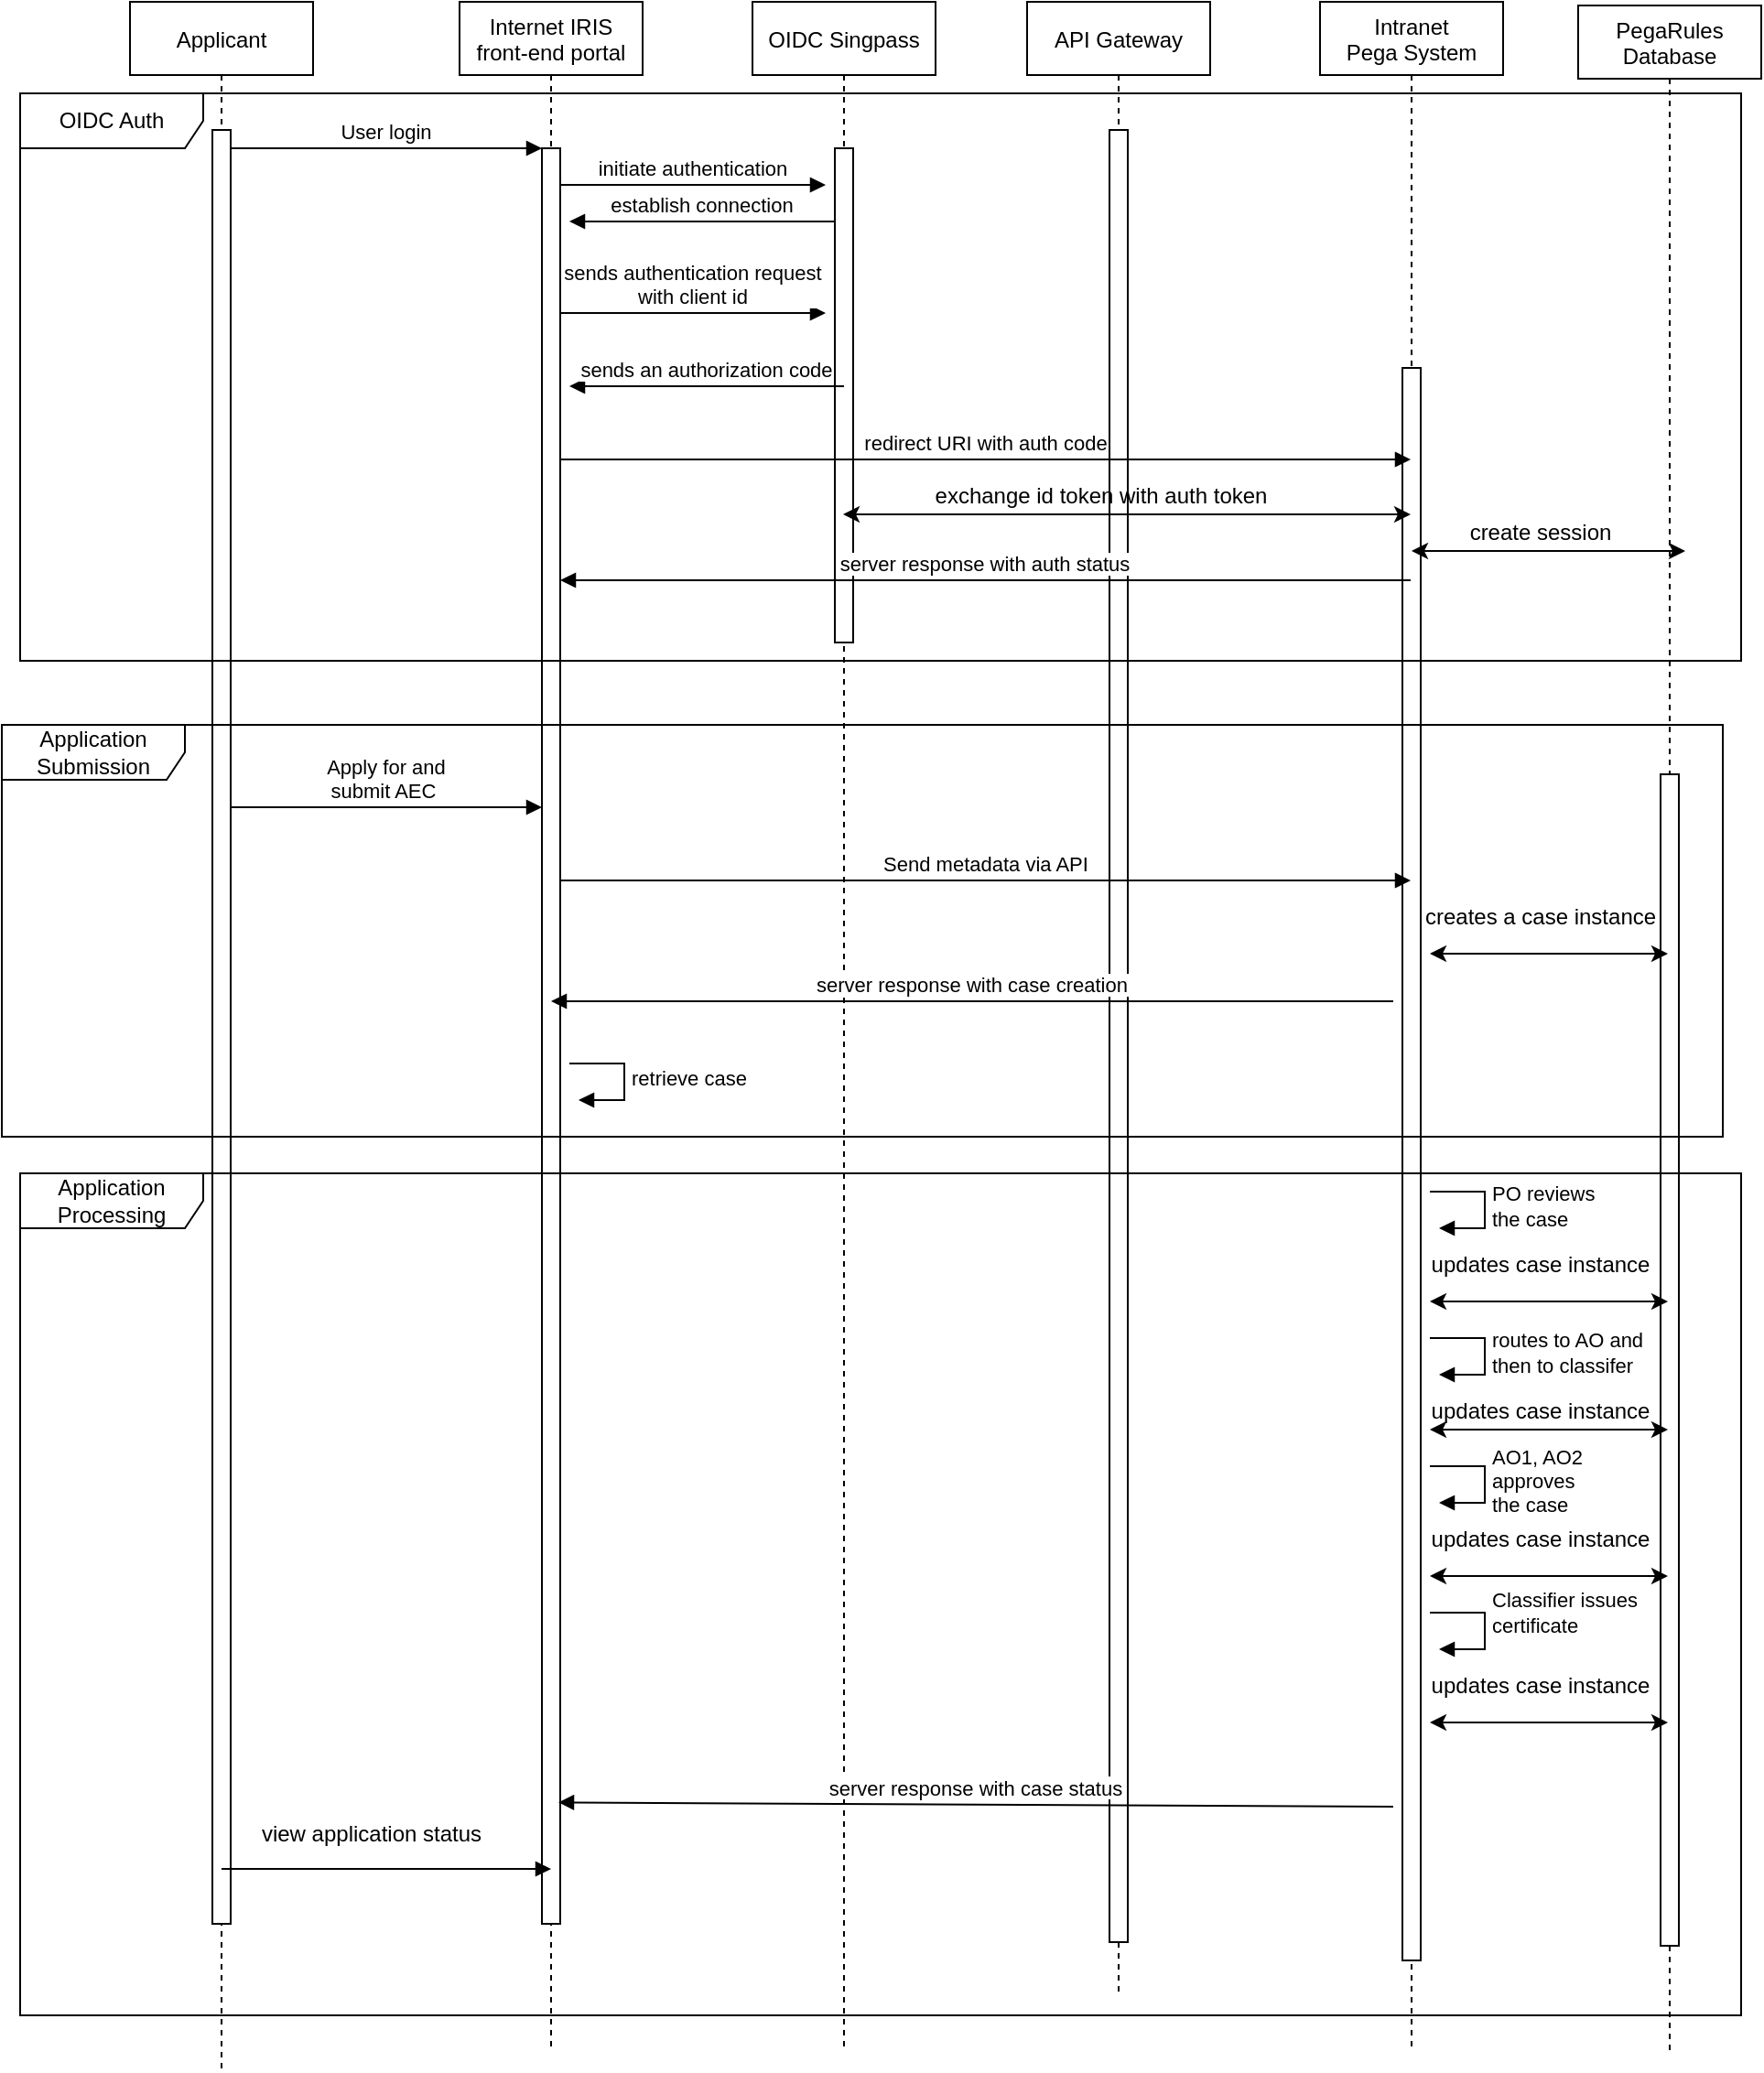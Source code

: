 <mxfile version="20.2.6" type="github">
  <diagram id="kgpKYQtTHZ0yAKxKKP6v" name="Page-1">
    <mxGraphModel dx="914" dy="499" grid="1" gridSize="10" guides="1" tooltips="1" connect="1" arrows="1" fold="1" page="1" pageScale="1" pageWidth="850" pageHeight="1100" math="0" shadow="0">
      <root>
        <mxCell id="0" />
        <mxCell id="1" parent="0" />
        <mxCell id="3nuBFxr9cyL0pnOWT2aG-1" value="Applicant" style="shape=umlLifeline;perimeter=lifelinePerimeter;container=1;collapsible=0;recursiveResize=0;rounded=0;shadow=0;strokeWidth=1;" parent="1" vertex="1">
          <mxGeometry x="120" y="80" width="100" height="1130" as="geometry" />
        </mxCell>
        <mxCell id="3nuBFxr9cyL0pnOWT2aG-2" value="" style="points=[];perimeter=orthogonalPerimeter;rounded=0;shadow=0;strokeWidth=1;" parent="3nuBFxr9cyL0pnOWT2aG-1" vertex="1">
          <mxGeometry x="45" y="70" width="10" height="980" as="geometry" />
        </mxCell>
        <mxCell id="3nuBFxr9cyL0pnOWT2aG-5" value="Internet IRIS &#xa;front-end portal" style="shape=umlLifeline;perimeter=lifelinePerimeter;container=1;collapsible=0;recursiveResize=0;rounded=0;shadow=0;strokeWidth=1;" parent="1" vertex="1">
          <mxGeometry x="300" y="80" width="100" height="1120" as="geometry" />
        </mxCell>
        <mxCell id="3nuBFxr9cyL0pnOWT2aG-6" value="" style="points=[];perimeter=orthogonalPerimeter;rounded=0;shadow=0;strokeWidth=1;" parent="3nuBFxr9cyL0pnOWT2aG-5" vertex="1">
          <mxGeometry x="45" y="80" width="10" height="970" as="geometry" />
        </mxCell>
        <mxCell id="3nuBFxr9cyL0pnOWT2aG-8" value="User login" style="verticalAlign=bottom;endArrow=block;entryX=0;entryY=0;shadow=0;strokeWidth=1;" parent="1" source="3nuBFxr9cyL0pnOWT2aG-2" target="3nuBFxr9cyL0pnOWT2aG-6" edge="1">
          <mxGeometry relative="1" as="geometry">
            <mxPoint x="275" y="160" as="sourcePoint" />
          </mxGeometry>
        </mxCell>
        <mxCell id="3nuBFxr9cyL0pnOWT2aG-9" value="establish connection" style="verticalAlign=bottom;endArrow=block;shadow=0;strokeWidth=1;" parent="1" edge="1">
          <mxGeometry relative="1" as="geometry">
            <mxPoint x="505" y="200" as="sourcePoint" />
            <mxPoint x="360" y="200" as="targetPoint" />
          </mxGeometry>
        </mxCell>
        <mxCell id="Q2Nvd-xUFt3gvs3JJhA3-1" value="API Gateway" style="shape=umlLifeline;perimeter=lifelinePerimeter;container=1;collapsible=0;recursiveResize=0;rounded=0;shadow=0;strokeWidth=1;" vertex="1" parent="1">
          <mxGeometry x="610" y="80" width="100" height="1090" as="geometry" />
        </mxCell>
        <mxCell id="Q2Nvd-xUFt3gvs3JJhA3-2" value="" style="points=[];perimeter=orthogonalPerimeter;rounded=0;shadow=0;strokeWidth=1;" vertex="1" parent="Q2Nvd-xUFt3gvs3JJhA3-1">
          <mxGeometry x="45" y="70" width="10" height="990" as="geometry" />
        </mxCell>
        <mxCell id="Q2Nvd-xUFt3gvs3JJhA3-5" value="Intranet &#xa;Pega System" style="shape=umlLifeline;perimeter=lifelinePerimeter;container=1;collapsible=0;recursiveResize=0;rounded=0;shadow=0;strokeWidth=1;" vertex="1" parent="1">
          <mxGeometry x="770" y="80" width="100" height="1120" as="geometry" />
        </mxCell>
        <mxCell id="Q2Nvd-xUFt3gvs3JJhA3-6" value="" style="points=[];perimeter=orthogonalPerimeter;rounded=0;shadow=0;strokeWidth=1;" vertex="1" parent="Q2Nvd-xUFt3gvs3JJhA3-5">
          <mxGeometry x="45" y="200" width="10" height="870" as="geometry" />
        </mxCell>
        <mxCell id="Q2Nvd-xUFt3gvs3JJhA3-11" value="PegaRules &#xa;Database" style="shape=umlLifeline;perimeter=lifelinePerimeter;container=1;collapsible=0;recursiveResize=0;rounded=0;shadow=0;strokeWidth=1;" vertex="1" parent="1">
          <mxGeometry x="911" y="82" width="100" height="1118" as="geometry" />
        </mxCell>
        <mxCell id="Q2Nvd-xUFt3gvs3JJhA3-12" value="" style="points=[];perimeter=orthogonalPerimeter;rounded=0;shadow=0;strokeWidth=1;" vertex="1" parent="Q2Nvd-xUFt3gvs3JJhA3-11">
          <mxGeometry x="45" y="420" width="10" height="640" as="geometry" />
        </mxCell>
        <mxCell id="Q2Nvd-xUFt3gvs3JJhA3-21" value="initiate authentication" style="verticalAlign=bottom;endArrow=block;shadow=0;strokeWidth=1;" edge="1" parent="1">
          <mxGeometry relative="1" as="geometry">
            <mxPoint x="355" y="180.0" as="sourcePoint" />
            <mxPoint x="500" y="180" as="targetPoint" />
          </mxGeometry>
        </mxCell>
        <mxCell id="Q2Nvd-xUFt3gvs3JJhA3-22" value="OIDC Singpass" style="shape=umlLifeline;perimeter=lifelinePerimeter;container=1;collapsible=0;recursiveResize=0;rounded=0;shadow=0;strokeWidth=1;" vertex="1" parent="1">
          <mxGeometry x="460" y="80" width="100" height="1120" as="geometry" />
        </mxCell>
        <mxCell id="Q2Nvd-xUFt3gvs3JJhA3-23" value="" style="points=[];perimeter=orthogonalPerimeter;rounded=0;shadow=0;strokeWidth=1;" vertex="1" parent="Q2Nvd-xUFt3gvs3JJhA3-22">
          <mxGeometry x="45" y="80" width="10" height="270" as="geometry" />
        </mxCell>
        <mxCell id="Q2Nvd-xUFt3gvs3JJhA3-44" value="Application&lt;br&gt;Submission" style="shape=umlFrame;whiteSpace=wrap;html=1;width=100;height=30;" vertex="1" parent="Q2Nvd-xUFt3gvs3JJhA3-22">
          <mxGeometry x="-410" y="395" width="940" height="225" as="geometry" />
        </mxCell>
        <mxCell id="Q2Nvd-xUFt3gvs3JJhA3-24" value="sends authentication request &#xa;with client id" style="verticalAlign=bottom;endArrow=block;shadow=0;strokeWidth=1;" edge="1" parent="1">
          <mxGeometry relative="1" as="geometry">
            <mxPoint x="355" y="250.0" as="sourcePoint" />
            <mxPoint x="500" y="250" as="targetPoint" />
          </mxGeometry>
        </mxCell>
        <mxCell id="Q2Nvd-xUFt3gvs3JJhA3-25" value="sends an authorization code" style="verticalAlign=bottom;endArrow=block;shadow=0;strokeWidth=1;" edge="1" parent="1">
          <mxGeometry relative="1" as="geometry">
            <mxPoint x="510" y="290" as="sourcePoint" />
            <mxPoint x="360" y="290" as="targetPoint" />
          </mxGeometry>
        </mxCell>
        <mxCell id="Q2Nvd-xUFt3gvs3JJhA3-26" value="redirect URI with auth code" style="verticalAlign=bottom;endArrow=block;shadow=0;strokeWidth=1;" edge="1" parent="1" target="Q2Nvd-xUFt3gvs3JJhA3-5">
          <mxGeometry relative="1" as="geometry">
            <mxPoint x="355" y="330.0" as="sourcePoint" />
            <mxPoint x="500" y="330" as="targetPoint" />
          </mxGeometry>
        </mxCell>
        <mxCell id="Q2Nvd-xUFt3gvs3JJhA3-29" value="" style="endArrow=classic;startArrow=classic;html=1;rounded=0;" edge="1" parent="1">
          <mxGeometry width="50" height="50" relative="1" as="geometry">
            <mxPoint x="509.5" y="360" as="sourcePoint" />
            <mxPoint x="819.5" y="360" as="targetPoint" />
          </mxGeometry>
        </mxCell>
        <mxCell id="Q2Nvd-xUFt3gvs3JJhA3-30" value="exchange id token with auth token" style="text;html=1;align=center;verticalAlign=middle;resizable=0;points=[];autosize=1;strokeColor=none;fillColor=none;" vertex="1" parent="1">
          <mxGeometry x="550" y="335" width="200" height="30" as="geometry" />
        </mxCell>
        <mxCell id="Q2Nvd-xUFt3gvs3JJhA3-31" value="server response with auth status" style="verticalAlign=bottom;endArrow=block;shadow=0;strokeWidth=1;entryX=1;entryY=0.572;entryDx=0;entryDy=0;entryPerimeter=0;" edge="1" parent="1">
          <mxGeometry relative="1" as="geometry">
            <mxPoint x="819.5" y="396" as="sourcePoint" />
            <mxPoint x="355" y="396" as="targetPoint" />
          </mxGeometry>
        </mxCell>
        <mxCell id="Q2Nvd-xUFt3gvs3JJhA3-32" value="Apply for and &#xa;submit AEC " style="verticalAlign=bottom;endArrow=block;entryX=0;entryY=0;shadow=0;strokeWidth=1;" edge="1" parent="1">
          <mxGeometry relative="1" as="geometry">
            <mxPoint x="175" y="520.0" as="sourcePoint" />
            <mxPoint x="345" y="520.0" as="targetPoint" />
          </mxGeometry>
        </mxCell>
        <mxCell id="Q2Nvd-xUFt3gvs3JJhA3-33" value="Send metadata via API" style="verticalAlign=bottom;endArrow=block;shadow=0;strokeWidth=1;" edge="1" parent="1">
          <mxGeometry relative="1" as="geometry">
            <mxPoint x="355" y="560.0" as="sourcePoint" />
            <mxPoint x="819.5" y="560.0" as="targetPoint" />
          </mxGeometry>
        </mxCell>
        <mxCell id="Q2Nvd-xUFt3gvs3JJhA3-35" value="" style="endArrow=classic;startArrow=classic;html=1;rounded=0;" edge="1" parent="1">
          <mxGeometry width="50" height="50" relative="1" as="geometry">
            <mxPoint x="830" y="600" as="sourcePoint" />
            <mxPoint x="960" y="600" as="targetPoint" />
          </mxGeometry>
        </mxCell>
        <mxCell id="Q2Nvd-xUFt3gvs3JJhA3-36" value="creates a case instance" style="text;html=1;align=center;verticalAlign=middle;resizable=0;points=[];autosize=1;strokeColor=none;fillColor=none;" vertex="1" parent="1">
          <mxGeometry x="815" y="565" width="150" height="30" as="geometry" />
        </mxCell>
        <mxCell id="Q2Nvd-xUFt3gvs3JJhA3-37" value="server response with case creation" style="verticalAlign=bottom;endArrow=block;shadow=0;strokeWidth=1;" edge="1" parent="1" target="3nuBFxr9cyL0pnOWT2aG-5">
          <mxGeometry relative="1" as="geometry">
            <mxPoint x="810" y="626" as="sourcePoint" />
            <mxPoint x="365" y="626" as="targetPoint" />
          </mxGeometry>
        </mxCell>
        <mxCell id="Q2Nvd-xUFt3gvs3JJhA3-39" value="retrieve case" style="edgeStyle=orthogonalEdgeStyle;html=1;align=left;spacingLeft=2;endArrow=block;rounded=0;entryX=1;entryY=0;" edge="1" parent="1">
          <mxGeometry relative="1" as="geometry">
            <mxPoint x="360" y="660" as="sourcePoint" />
            <Array as="points">
              <mxPoint x="390" y="660" />
            </Array>
            <mxPoint x="365" y="680" as="targetPoint" />
          </mxGeometry>
        </mxCell>
        <mxCell id="Q2Nvd-xUFt3gvs3JJhA3-40" value="OIDC Auth" style="shape=umlFrame;whiteSpace=wrap;html=1;width=100;height=30;" vertex="1" parent="1">
          <mxGeometry x="60" y="130" width="940" height="310" as="geometry" />
        </mxCell>
        <mxCell id="Q2Nvd-xUFt3gvs3JJhA3-42" value="" style="endArrow=classic;startArrow=classic;html=1;rounded=0;" edge="1" parent="1">
          <mxGeometry width="50" height="50" relative="1" as="geometry">
            <mxPoint x="820" y="380" as="sourcePoint" />
            <mxPoint x="969.5" y="380" as="targetPoint" />
          </mxGeometry>
        </mxCell>
        <mxCell id="Q2Nvd-xUFt3gvs3JJhA3-43" value="create session" style="text;html=1;align=center;verticalAlign=middle;resizable=0;points=[];autosize=1;strokeColor=none;fillColor=none;" vertex="1" parent="1">
          <mxGeometry x="840" y="355" width="100" height="30" as="geometry" />
        </mxCell>
        <mxCell id="Q2Nvd-xUFt3gvs3JJhA3-45" value="Application&lt;br&gt;Processing" style="shape=umlFrame;whiteSpace=wrap;html=1;width=100;height=30;" vertex="1" parent="1">
          <mxGeometry x="60" y="720" width="940" height="460" as="geometry" />
        </mxCell>
        <mxCell id="Q2Nvd-xUFt3gvs3JJhA3-46" value="PO reviews&lt;br&gt;the case" style="edgeStyle=orthogonalEdgeStyle;html=1;align=left;spacingLeft=2;endArrow=block;rounded=0;entryX=1;entryY=0;" edge="1" parent="1">
          <mxGeometry relative="1" as="geometry">
            <mxPoint x="830" y="730" as="sourcePoint" />
            <Array as="points">
              <mxPoint x="860" y="730" />
            </Array>
            <mxPoint x="835" y="750" as="targetPoint" />
          </mxGeometry>
        </mxCell>
        <mxCell id="Q2Nvd-xUFt3gvs3JJhA3-47" value="routes to AO and &lt;br&gt;then to classifer" style="edgeStyle=orthogonalEdgeStyle;html=1;align=left;spacingLeft=2;endArrow=block;rounded=0;entryX=1;entryY=0;" edge="1" parent="1">
          <mxGeometry relative="1" as="geometry">
            <mxPoint x="830" y="810" as="sourcePoint" />
            <Array as="points">
              <mxPoint x="860" y="810" />
            </Array>
            <mxPoint x="835" y="830" as="targetPoint" />
          </mxGeometry>
        </mxCell>
        <mxCell id="Q2Nvd-xUFt3gvs3JJhA3-49" value="AO1, AO2 &lt;br&gt;approves &lt;br&gt;the case" style="edgeStyle=orthogonalEdgeStyle;html=1;align=left;spacingLeft=2;endArrow=block;rounded=0;entryX=1;entryY=0;" edge="1" parent="1">
          <mxGeometry relative="1" as="geometry">
            <mxPoint x="830" y="880" as="sourcePoint" />
            <Array as="points">
              <mxPoint x="860" y="880" />
            </Array>
            <mxPoint x="835" y="900" as="targetPoint" />
          </mxGeometry>
        </mxCell>
        <mxCell id="Q2Nvd-xUFt3gvs3JJhA3-50" value="Classifier issues &lt;br&gt;certificate" style="edgeStyle=orthogonalEdgeStyle;html=1;align=left;spacingLeft=2;endArrow=block;rounded=0;entryX=1;entryY=0;" edge="1" parent="1">
          <mxGeometry x="-0.2" relative="1" as="geometry">
            <mxPoint x="830" y="960" as="sourcePoint" />
            <Array as="points">
              <mxPoint x="860" y="960" />
            </Array>
            <mxPoint x="835" y="980" as="targetPoint" />
            <mxPoint as="offset" />
          </mxGeometry>
        </mxCell>
        <mxCell id="Q2Nvd-xUFt3gvs3JJhA3-51" value="" style="endArrow=classic;startArrow=classic;html=1;rounded=0;" edge="1" parent="1">
          <mxGeometry width="50" height="50" relative="1" as="geometry">
            <mxPoint x="830" y="790" as="sourcePoint" />
            <mxPoint x="960" y="790" as="targetPoint" />
          </mxGeometry>
        </mxCell>
        <mxCell id="Q2Nvd-xUFt3gvs3JJhA3-52" value="updates case instance" style="text;html=1;align=center;verticalAlign=middle;resizable=0;points=[];autosize=1;strokeColor=none;fillColor=none;" vertex="1" parent="1">
          <mxGeometry x="820" y="755" width="140" height="30" as="geometry" />
        </mxCell>
        <mxCell id="Q2Nvd-xUFt3gvs3JJhA3-53" value="" style="endArrow=classic;startArrow=classic;html=1;rounded=0;" edge="1" parent="1">
          <mxGeometry width="50" height="50" relative="1" as="geometry">
            <mxPoint x="830" y="860" as="sourcePoint" />
            <mxPoint x="960" y="860" as="targetPoint" />
          </mxGeometry>
        </mxCell>
        <mxCell id="Q2Nvd-xUFt3gvs3JJhA3-54" value="updates case instance" style="text;html=1;align=center;verticalAlign=middle;resizable=0;points=[];autosize=1;strokeColor=none;fillColor=none;" vertex="1" parent="1">
          <mxGeometry x="820" y="835" width="140" height="30" as="geometry" />
        </mxCell>
        <mxCell id="Q2Nvd-xUFt3gvs3JJhA3-55" value="" style="endArrow=classic;startArrow=classic;html=1;rounded=0;" edge="1" parent="1">
          <mxGeometry width="50" height="50" relative="1" as="geometry">
            <mxPoint x="830" y="1020" as="sourcePoint" />
            <mxPoint x="960" y="1020" as="targetPoint" />
          </mxGeometry>
        </mxCell>
        <mxCell id="Q2Nvd-xUFt3gvs3JJhA3-56" value="updates case instance" style="text;html=1;align=center;verticalAlign=middle;resizable=0;points=[];autosize=1;strokeColor=none;fillColor=none;" vertex="1" parent="1">
          <mxGeometry x="820" y="985" width="140" height="30" as="geometry" />
        </mxCell>
        <mxCell id="Q2Nvd-xUFt3gvs3JJhA3-57" value="" style="endArrow=classic;startArrow=classic;html=1;rounded=0;" edge="1" parent="1">
          <mxGeometry width="50" height="50" relative="1" as="geometry">
            <mxPoint x="830" y="940" as="sourcePoint" />
            <mxPoint x="960" y="940" as="targetPoint" />
          </mxGeometry>
        </mxCell>
        <mxCell id="Q2Nvd-xUFt3gvs3JJhA3-58" value="updates case instance" style="text;html=1;align=center;verticalAlign=middle;resizable=0;points=[];autosize=1;strokeColor=none;fillColor=none;" vertex="1" parent="1">
          <mxGeometry x="820" y="905" width="140" height="30" as="geometry" />
        </mxCell>
        <mxCell id="Q2Nvd-xUFt3gvs3JJhA3-60" value="server response with case status" style="verticalAlign=bottom;endArrow=block;shadow=0;strokeWidth=1;entryX=0.9;entryY=0.644;entryDx=0;entryDy=0;entryPerimeter=0;" edge="1" parent="1">
          <mxGeometry relative="1" as="geometry">
            <mxPoint x="810" y="1066" as="sourcePoint" />
            <mxPoint x="354" y="1063.68" as="targetPoint" />
          </mxGeometry>
        </mxCell>
        <mxCell id="Q2Nvd-xUFt3gvs3JJhA3-62" value="view application status" style="verticalAlign=bottom;endArrow=block;shadow=0;strokeWidth=1;fontSize=12;" edge="1" parent="1">
          <mxGeometry x="-0.091" y="10" relative="1" as="geometry">
            <mxPoint x="170" y="1100" as="sourcePoint" />
            <mxPoint x="350" y="1100" as="targetPoint" />
            <mxPoint as="offset" />
          </mxGeometry>
        </mxCell>
      </root>
    </mxGraphModel>
  </diagram>
</mxfile>
